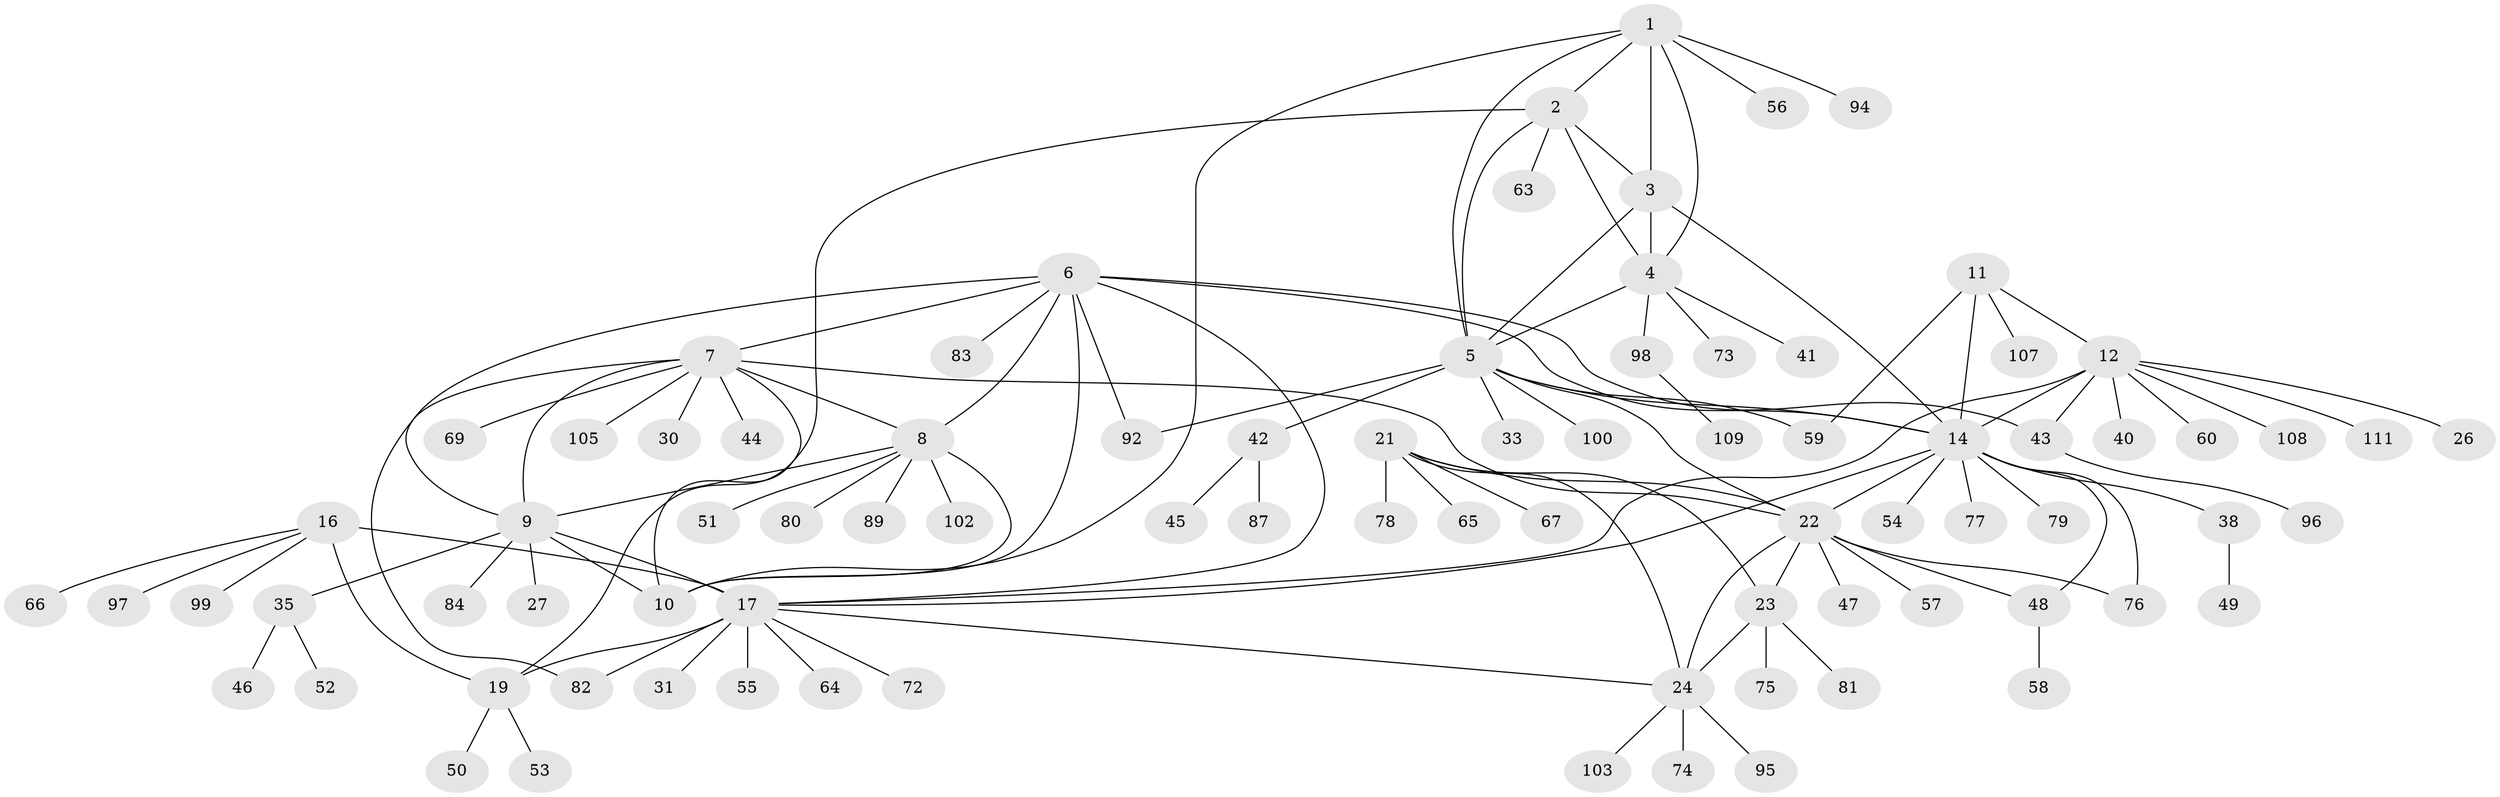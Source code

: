 // original degree distribution, {8: 0.04504504504504504, 7: 0.036036036036036036, 5: 0.02702702702702703, 12: 0.009009009009009009, 9: 0.04504504504504504, 11: 0.02702702702702703, 6: 0.018018018018018018, 10: 0.009009009009009009, 4: 0.018018018018018018, 2: 0.12612612612612611, 1: 0.6036036036036037, 3: 0.036036036036036036}
// Generated by graph-tools (version 1.1) at 2025/42/03/06/25 10:42:14]
// undirected, 84 vertices, 115 edges
graph export_dot {
graph [start="1"]
  node [color=gray90,style=filled];
  1 [super="+101"];
  2 [super="+39"];
  3 [super="+85"];
  4 [super="+93"];
  5 [super="+106"];
  6 [super="+32"];
  7 [super="+88"];
  8 [super="+37"];
  9 [super="+110"];
  10 [super="+28"];
  11 [super="+13"];
  12 [super="+62"];
  14 [super="+15"];
  16 [super="+18"];
  17 [super="+20"];
  19 [super="+29"];
  21 [super="+61"];
  22 [super="+25"];
  23 [super="+34"];
  24 [super="+86"];
  26 [super="+68"];
  27;
  30;
  31 [super="+36"];
  33;
  35;
  38;
  40;
  41;
  42;
  43 [super="+104"];
  44;
  45;
  46 [super="+70"];
  47;
  48 [super="+71"];
  49;
  50;
  51;
  52;
  53;
  54;
  55;
  56;
  57;
  58;
  59;
  60;
  63;
  64;
  65;
  66;
  67;
  69;
  72;
  73;
  74;
  75;
  76;
  77;
  78 [super="+90"];
  79;
  80;
  81;
  82 [super="+91"];
  83;
  84;
  87;
  89;
  92;
  94;
  95;
  96;
  97;
  98;
  99;
  100;
  102;
  103;
  105;
  107;
  108;
  109;
  111;
  1 -- 2;
  1 -- 3;
  1 -- 4;
  1 -- 5;
  1 -- 10;
  1 -- 56;
  1 -- 94;
  2 -- 3;
  2 -- 4;
  2 -- 5;
  2 -- 19;
  2 -- 63;
  3 -- 4;
  3 -- 5;
  3 -- 14;
  4 -- 5;
  4 -- 41;
  4 -- 73;
  4 -- 98;
  5 -- 33;
  5 -- 42;
  5 -- 59;
  5 -- 92;
  5 -- 100;
  5 -- 14;
  5 -- 22;
  6 -- 7;
  6 -- 8;
  6 -- 9;
  6 -- 10;
  6 -- 17;
  6 -- 43;
  6 -- 92;
  6 -- 14;
  6 -- 83;
  7 -- 8;
  7 -- 9;
  7 -- 10;
  7 -- 22;
  7 -- 30;
  7 -- 44;
  7 -- 69;
  7 -- 82;
  7 -- 105;
  8 -- 9;
  8 -- 10;
  8 -- 51;
  8 -- 80;
  8 -- 89;
  8 -- 102;
  9 -- 10;
  9 -- 27;
  9 -- 35;
  9 -- 84;
  9 -- 17;
  11 -- 12 [weight=2];
  11 -- 14 [weight=4];
  11 -- 107;
  11 -- 59;
  12 -- 14 [weight=2];
  12 -- 26;
  12 -- 40;
  12 -- 43;
  12 -- 60;
  12 -- 108;
  12 -- 111;
  12 -- 17;
  14 -- 38;
  14 -- 76;
  14 -- 77;
  14 -- 79;
  14 -- 54;
  14 -- 22;
  14 -- 48;
  14 -- 17;
  16 -- 17 [weight=4];
  16 -- 19 [weight=2];
  16 -- 66;
  16 -- 97;
  16 -- 99;
  17 -- 19 [weight=2];
  17 -- 24;
  17 -- 31;
  17 -- 55;
  17 -- 64;
  17 -- 82;
  17 -- 72;
  19 -- 50;
  19 -- 53;
  21 -- 22 [weight=2];
  21 -- 23;
  21 -- 24;
  21 -- 65;
  21 -- 67;
  21 -- 78;
  22 -- 23 [weight=2];
  22 -- 24 [weight=2];
  22 -- 76;
  22 -- 47;
  22 -- 48;
  22 -- 57;
  23 -- 24;
  23 -- 75;
  23 -- 81;
  24 -- 74;
  24 -- 95;
  24 -- 103;
  35 -- 46;
  35 -- 52;
  38 -- 49;
  42 -- 45;
  42 -- 87;
  43 -- 96;
  48 -- 58;
  98 -- 109;
}
